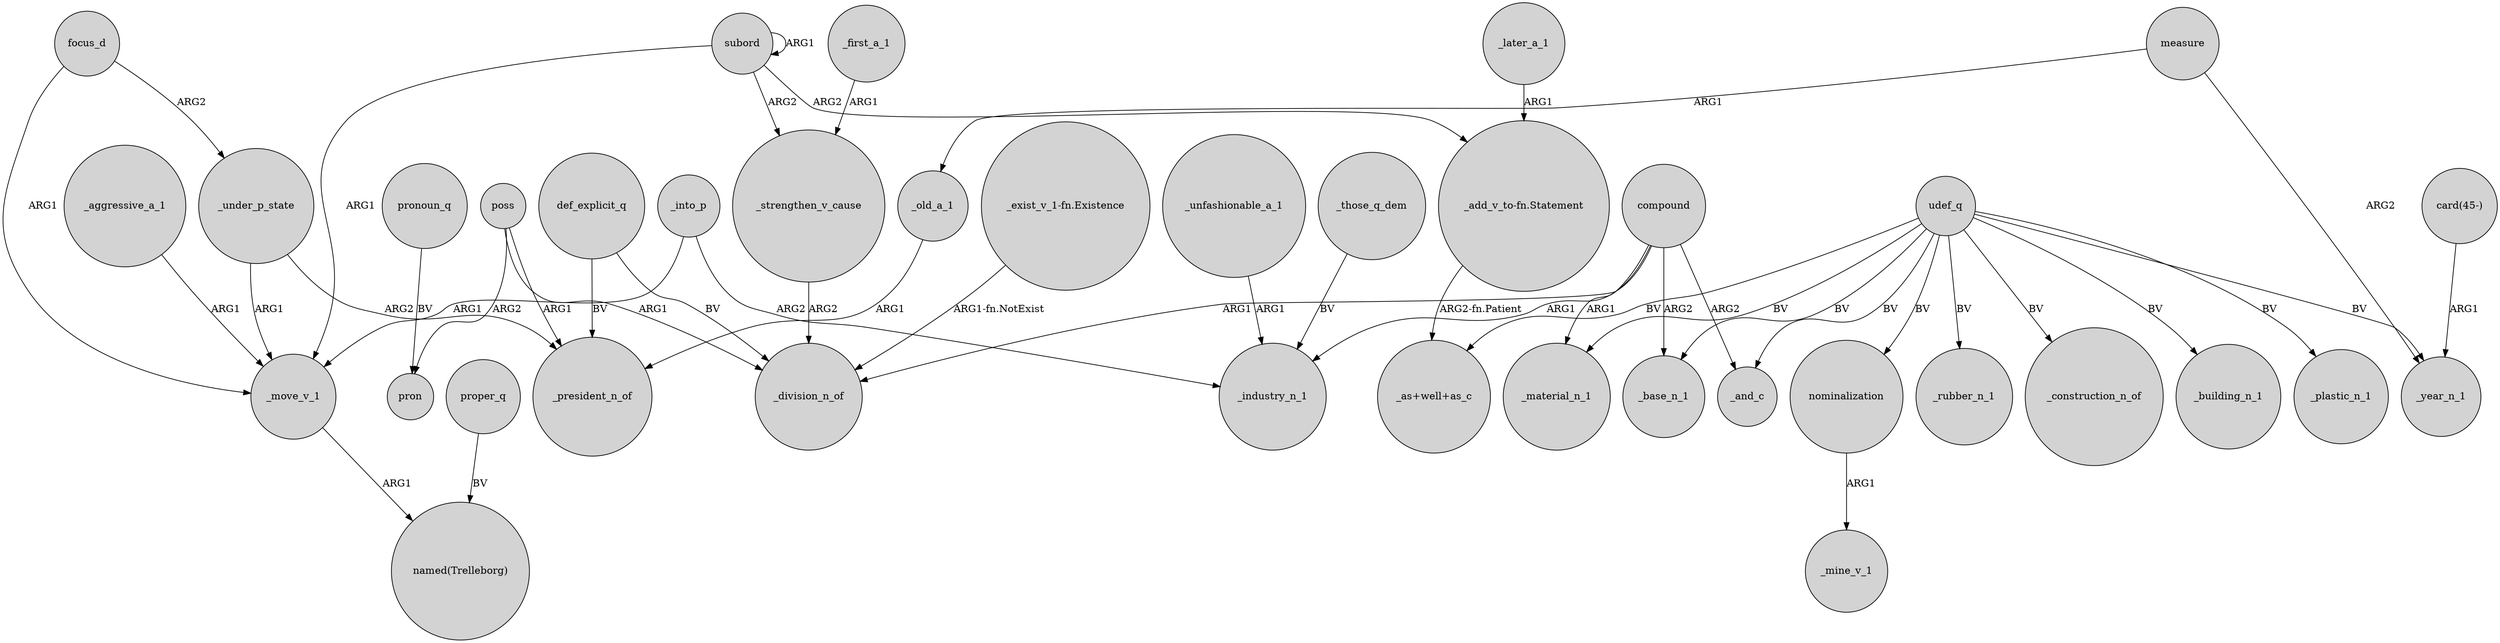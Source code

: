 digraph {
	node [shape=circle style=filled]
	udef_q -> "_as+well+as_c" [label=BV]
	_unfashionable_a_1 -> _industry_n_1 [label=ARG1]
	poss -> pron [label=ARG2]
	subord -> _move_v_1 [label=ARG1]
	measure -> _year_n_1 [label=ARG2]
	"_exist_v_1-fn.Existence" -> _division_n_of [label="ARG1-fn.NotExist"]
	udef_q -> _building_n_1 [label=BV]
	udef_q -> _plastic_n_1 [label=BV]
	"card(45-)" -> _year_n_1 [label=ARG1]
	nominalization -> _mine_v_1 [label=ARG1]
	compound -> _material_n_1 [label=ARG1]
	udef_q -> _rubber_n_1 [label=BV]
	_first_a_1 -> _strengthen_v_cause [label=ARG1]
	compound -> _industry_n_1 [label=ARG1]
	subord -> subord [label=ARG1]
	poss -> _division_n_of [label=ARG1]
	_those_q_dem -> _industry_n_1 [label=BV]
	udef_q -> _base_n_1 [label=BV]
	_under_p_state -> _move_v_1 [label=ARG1]
	measure -> _old_a_1 [label=ARG1]
	_old_a_1 -> _president_n_of [label=ARG1]
	poss -> _president_n_of [label=ARG1]
	compound -> _base_n_1 [label=ARG2]
	subord -> _strengthen_v_cause [label=ARG2]
	def_explicit_q -> _division_n_of [label=BV]
	pronoun_q -> pron [label=BV]
	compound -> _and_c [label=ARG2]
	_under_p_state -> _president_n_of [label=ARG2]
	def_explicit_q -> _president_n_of [label=BV]
	udef_q -> nominalization [label=BV]
	"_add_v_to-fn.Statement" -> "_as+well+as_c" [label="ARG2-fn.Patient"]
	_move_v_1 -> "named(Trelleborg)" [label=ARG1]
	proper_q -> "named(Trelleborg)" [label=BV]
	_strengthen_v_cause -> _division_n_of [label=ARG2]
	udef_q -> _year_n_1 [label=BV]
	_into_p -> _industry_n_1 [label=ARG2]
	_aggressive_a_1 -> _move_v_1 [label=ARG1]
	_later_a_1 -> "_add_v_to-fn.Statement" [label=ARG1]
	subord -> "_add_v_to-fn.Statement" [label=ARG2]
	compound -> _division_n_of [label=ARG1]
	udef_q -> _and_c [label=BV]
	udef_q -> _construction_n_of [label=BV]
	_into_p -> _move_v_1 [label=ARG1]
	focus_d -> _under_p_state [label=ARG2]
	focus_d -> _move_v_1 [label=ARG1]
	udef_q -> _material_n_1 [label=BV]
}
